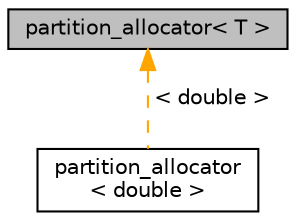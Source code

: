 digraph "partition_allocator&lt; T &gt;"
{
  edge [fontname="Helvetica",fontsize="10",labelfontname="Helvetica",labelfontsize="10"];
  node [fontname="Helvetica",fontsize="10",shape=record];
  Node0 [label="partition_allocator\< T \>",height=0.2,width=0.4,color="black", fillcolor="grey75", style="filled", fontcolor="black"];
  Node0 -> Node1 [dir="back",color="orange",fontsize="10",style="dashed",label=" \< double \>" ,fontname="Helvetica"];
  Node1 [label="partition_allocator\l\< double \>",height=0.2,width=0.4,color="black", fillcolor="white", style="filled",URL="$d1/df6/structpartition__allocator.html"];
}
